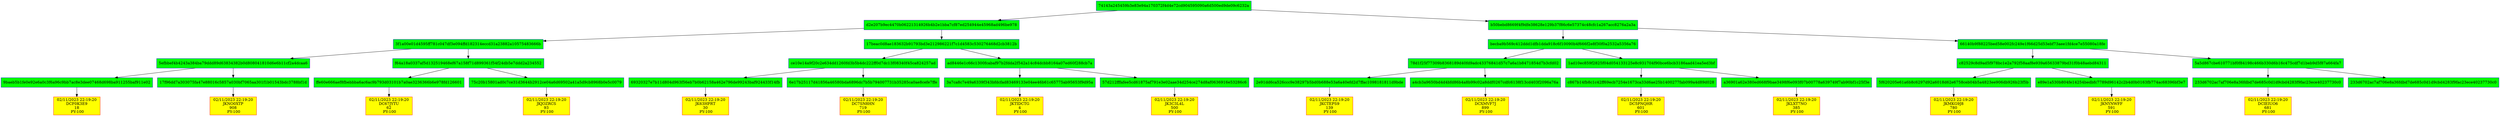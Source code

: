 digraph G {
node [shape=box]
root678[label="74143a245459b3e83e94a170372f4d4e72cd904595090a6d500ed9de09c6232a",fillcolor=lime, style=filled, color=blue]

root678 -> left778
left778[label="d2e207b9ec4470b06221314926b4b2e1bba7cf87ed254944e45968ad496be978",fillcolor=lime, style=filled, color=blue]

left778 -> left827
left827[label="3f1a00e01d4595ff781c047df3e094ffd182314eccd31a23882a10575483666b",fillcolor=lime, style=filled, color=blue]

left827 -> left144
left144[label="5efbbef4b4243a384ba79ddd89d63834382b0d808041810d6e6b11cf2a4dcaa6",fillcolor=lime, style=filled, color=blue]

left144 -> left506
left506[label="9baeb5b1fe0e92e6a0c3f6a96c9bb7ac8e3dee07468d698ba911255baf911e02",fillcolor=lime, style=filled, color=blue]

left144 -> right506
right506[label="17f96dd7a303075fa47e88016c5857a030bf7065aa301f1b01543bdc3788bf1d",fillcolor=lime, style=filled, color=blue]

left827 -> right144
right144[label="f64a18a0337af5d132519468ef67a158f71d899361f54f24db5e7ddd2a234552",fillcolor=lime, style=filled, color=blue]

right144 -> left848
left848[label="ffe60e666aef8fbebbba6ac6ac9b793d03101b7a0ae3236366b6e978fd126601",fillcolor=lime, style=filled, color=blue]

right144 -> right848
right848[label="75c20b15801ad0c7ce31d3644b2912ce04a6d69502a41a5d9cb8968b0e5c0079",fillcolor=lime, style=filled, color=blue]

left778 -> right827
right827[label="17beac0d8ae183632b91793bd3e212986221f7c1d4583c530276468d2cb3812b",fillcolor=lime, style=filled, color=blue]

right827 -> left224
left224[label="ce10e14a9f20c2e634dd1260fd3b5b4dc222ff0d7dc13f08340f45ca824257ad",fillcolor=lime, style=filled, color=blue]

left224 -> left804
left804[label="69320327e7b11d804d963f56eb7b0b62158a462e796de99243baf924433f14fb",fillcolor=lime, style=filled, color=blue]

left224 -> right804
right804[label="6e17b25117d41856a46580bda6896dc7b5b794007731b35285ca0ae8cefe7ffe",fillcolor=lime, style=filled, color=blue]

right827 -> right224
right224[label="ad8446e1c66c1300fcabaf97b2fdda2f542a14c84dcbb8164a07ed60f288cb7a",fillcolor=lime, style=filled, color=blue]

right224 -> left633
left633[label="3a7ca8c7e49a6339f343bfdcfad83469133e04ee46b61c65775ab95653f9d95a",fillcolor=lime, style=filled, color=blue]

right224 -> right633
right633[label="57d212fffafee5cd61875af791e3e02aae34d254ce274d8af0636916e53286c6",fillcolor=lime, style=filled, color=blue]

root678 -> right778
right778[label="b50bebd8669f4f9dfe38628e129b37f86c6e57374c48cfc1a267acc8276a2a3a",fillcolor=lime, style=filled, color=blue]

right778 -> left551
left551[label="becba9b569c412ddd1dfb1dda918c6f10090b4f666f2e8f30f0a2532a5356a76",fillcolor=lime, style=filled, color=blue]

left551 -> left631
left631[label="78d1f25f77309b8368189d40fd9adc43376841d57c7a6a1b8471854d7b3cfd02",fillcolor=lime, style=filled, color=blue]

left631 -> left596
left596[label="2e91dd6ca526ccc9e38297b5bd0b688e53a6a40efd2d7ffac1098181811d9bde",fillcolor=lime, style=filled, color=blue]

left631 -> right596
right596[label="a4cb3a9650bd4d4bfd86b4a8b99c02a8ddf0267cdfc6138f13cd403f2096a76a",fillcolor=lime, style=filled, color=blue]

left551 -> right631
right631[label="1ad10ec859f2825f04d054133125e8c931704f90bce6bcb3186aad41ea5ed3bf",fillcolor=lime, style=filled, color=blue]

right631 -> left497
left497[label="c867b14fb8c1c42ff69ecb7254e1673ca33d6ae25b1400277fab099a4d89d028",fillcolor=lime, style=filled, color=blue]

right631 -> right497
right497[label="a36901a62e380ed668f9bae3498f6e093f07b00778a639749f7ab90bf1c25f3e",fillcolor=lime, style=filled, color=blue]

right778 -> right551
right551[label="66140b9f88225bed58e002fc249e1f66d25d53ebf73aee1fd4ce7e55080a18fe",fillcolor=lime, style=filled, color=blue]

right551 -> left459
left459[label="c82529c8d9ad5f978bc1e2a792f58aaf8e939a65633879bd31f0b48aebd84311",fillcolor=lime, style=filled, color=blue]

left459 -> left935
left935[label="5f620205e61a6b8c6297d92a6018d62e6758ceb04b5a4823ee906db926b23f5b",fillcolor=lime, style=filled, color=blue]

left459 -> right935
right935[label="e89e1a530b804fe14254bedbfc7789d96142c2b4d0b0163fb774ac68396bf3e7",fillcolor=lime, style=filled, color=blue]

right551 -> right459
right459[label="5a5d867cbe610771bf0f84198c466b330d6b16c475cdf7d1beb9d5f87a664fa7",fillcolor=lime, style=filled, color=blue]

right459 -> left911
left911[label="233d6702ac7af706e8a36fdbd7de685c0d1d9cbd4283f9fac23ece40237730c0",fillcolor=lime, style=filled, color=blue]

right459 -> right911
right911[label="233d6702ac7af706e8a36fdbd7de685c0d1d9cbd4283f9fac23ece40237730c0",fillcolor=lime, style=filled, color=blue]


751[label=" 02/11/2023 22:19:20 
 DCF0K3E9 
 18 
 PY-100" ,fillcolor=yellow, style=filled, color=red]
left506 -> 751
281[label=" 02/11/2023 22:19:20 
 JKNO0XTP 
 908 
 PY-100" ,fillcolor=yellow, style=filled, color=red]
right506 -> 281
28[label=" 02/11/2023 22:19:20 
 DC67JYTU 
 62 
 PY-100" ,fillcolor=yellow, style=filled, color=red]
left848 -> 28
302[label=" 02/11/2023 22:19:20 
 JKJOZRCS 
 93 
 PY-100" ,fillcolor=yellow, style=filled, color=red]
right848 -> 302
976[label=" 02/11/2023 22:19:20 
 JK63HPRT 
 30 
 PY-100" ,fillcolor=yellow, style=filled, color=red]
left804 -> 976
441[label=" 02/11/2023 22:19:20 
 DC7SN8HN 
 719 
 PY-100" ,fillcolor=yellow, style=filled, color=red]
right804 -> 441
39[label=" 02/11/2023 22:19:20 
 JKTIDCTG 
 4 
 PY-100" ,fillcolor=yellow, style=filled, color=red]
left633 -> 39
732[label=" 02/11/2023 22:19:20 
 JK3C3L4L 
 500 
 PY-100" ,fillcolor=yellow, style=filled, color=red]
right633 -> 732
76[label=" 02/11/2023 22:19:20 
 JKCTEPS9 
 139 
 PY-100" ,fillcolor=yellow, style=filled, color=red]
left596 -> 76
316[label=" 02/11/2023 22:19:20 
 DCXMVF7J 
 899 
 PY-100" ,fillcolor=yellow, style=filled, color=red]
right596 -> 316
144[label=" 02/11/2023 22:19:20 
 DC5PNQHR 
 601 
 PY-100" ,fillcolor=yellow, style=filled, color=red]
left497 -> 144
996[label=" 02/11/2023 22:19:20 
 JKLXT7NO 
 385 
 PY-100" ,fillcolor=yellow, style=filled, color=red]
right497 -> 996
243[label=" 02/11/2023 22:19:20 
 JKMKG9J8 
 780 
 PY-100" ,fillcolor=yellow, style=filled, color=red]
left935 -> 243
893[label=" 02/11/2023 22:19:20 
 JKNYNWFF 
 591 
 PY-100" ,fillcolor=yellow, style=filled, color=red]
right935 -> 893
644[label=" 02/11/2023 22:19:20 
 DCIEIUO6 
 681 
 PY-100" ,fillcolor=yellow, style=filled, color=red]
left911 -> 644
}